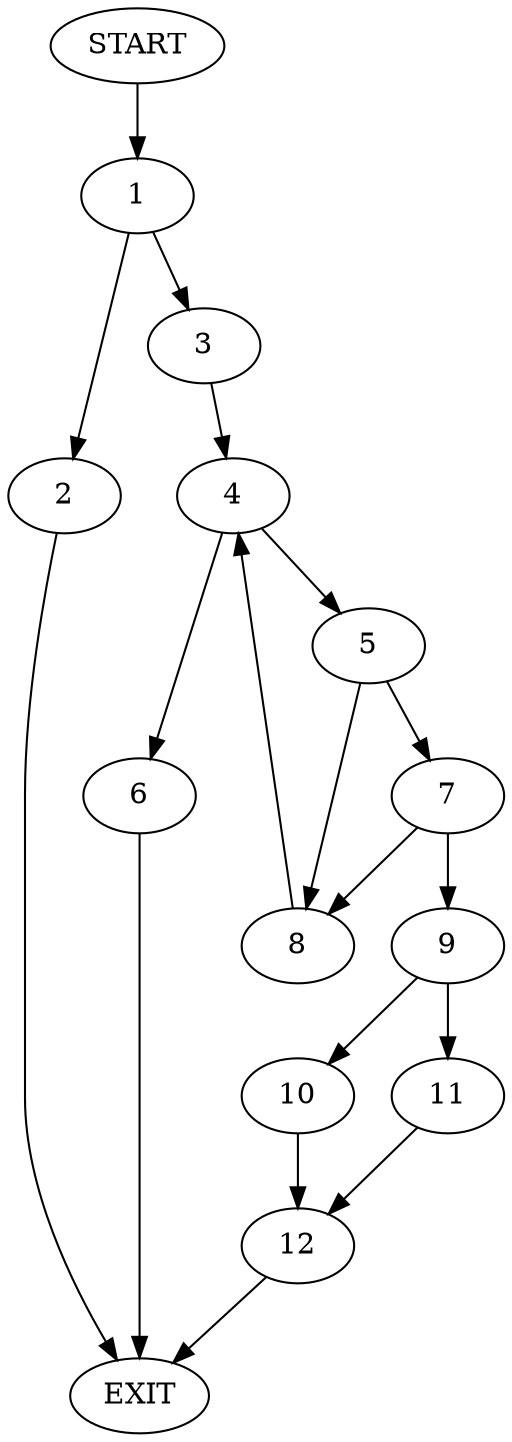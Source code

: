 digraph {
0 [label="START"]
13 [label="EXIT"]
0 -> 1
1 -> 2
1 -> 3
2 -> 13
3 -> 4
4 -> 5
4 -> 6
5 -> 7
5 -> 8
6 -> 13
7 -> 8
7 -> 9
8 -> 4
9 -> 10
9 -> 11
10 -> 12
11 -> 12
12 -> 13
}
